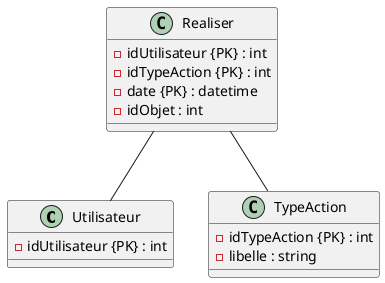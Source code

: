 @startuml

class Utilisateur{
-idUtilisateur {PK} : int
}

class TypeAction{
-idTypeAction {PK} : int
-libelle : string
}

class Realiser
{
-idUtilisateur {PK} : int
-idTypeAction {PK} : int
-date {PK} : datetime
-idObjet : int
}

Realiser -- Utilisateur
Realiser -- TypeAction
@enduml